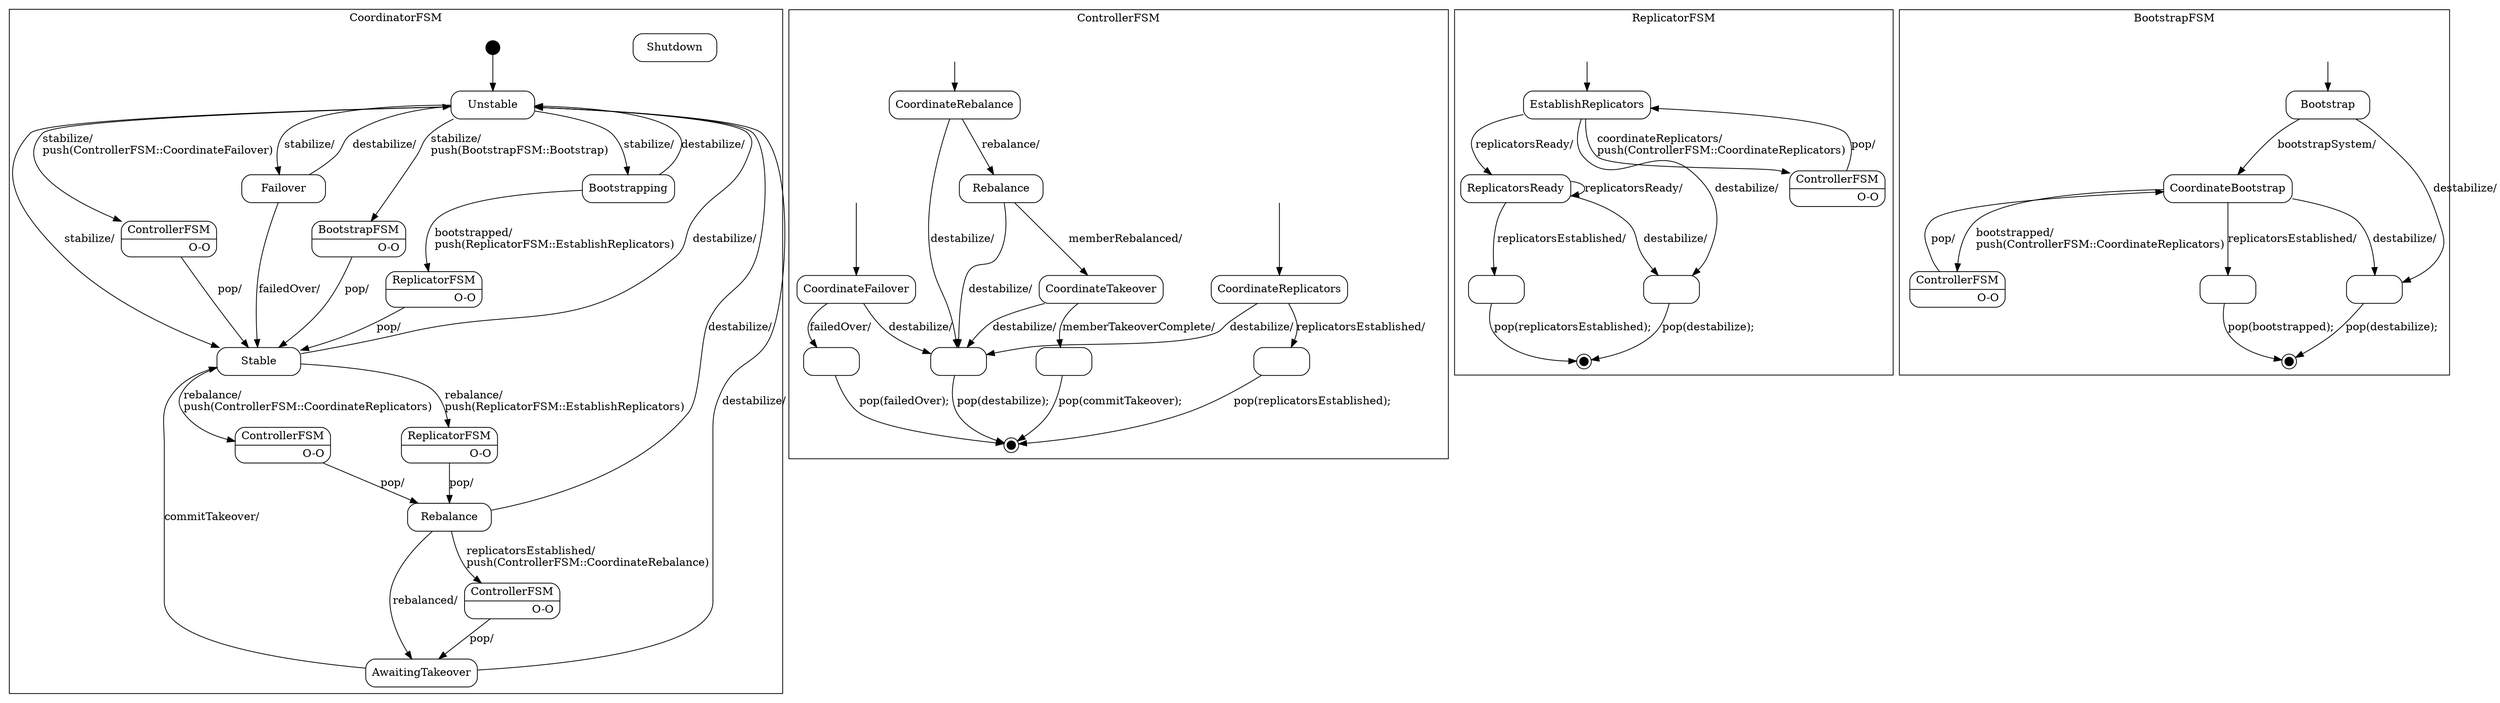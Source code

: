 digraph Coordinator {

    node
        [shape=Mrecord width=1.5];

    subgraph cluster_CoordinatorFSM {

        label="CoordinatorFSM";

        //
        // States (Nodes)
        //

        "CoordinatorFSM::Unstable"
            [label="{Unstable}"];

        "CoordinatorFSM::Stable"
            [label="{Stable}"];

        "CoordinatorFSM::Failover"
            [label="{Failover}"];

        "CoordinatorFSM::Bootstrapping"
            [label="{Bootstrapping}"];

        "CoordinatorFSM::Rebalance"
            [label="{Rebalance}"];

        "CoordinatorFSM::AwaitingTakeover"
            [label="{AwaitingTakeover}"];

        "CoordinatorFSM::Shutdown"
            [label="{Shutdown}"];

        "CoordinatorFSM::AwaitingTakeover::ControllerFSM"
            [label="{ControllerFSM|O-O\r}"]

        "CoordinatorFSM::Rebalance::ControllerFSM"
            [label="{ControllerFSM|O-O\r}"]

        "CoordinatorFSM::Stable::ReplicatorFSM"
            [label="{ReplicatorFSM|O-O\r}"]

        "CoordinatorFSM::Rebalance::ReplicatorFSM"
            [label="{ReplicatorFSM|O-O\r}"]

        "CoordinatorFSM::Stable::ControllerFSM"
            [label="{ControllerFSM|O-O\r}"]

        "CoordinatorFSM::Stable::BootstrapFSM"
            [label="{BootstrapFSM|O-O\r}"]

        "%start"
            [label="" shape=circle style=filled fillcolor=black width=0.25];

        //
        // Transitions (Edges)
        //

        "CoordinatorFSM::Unstable" -> "CoordinatorFSM::Stable::ControllerFSM"
            [label="stabilize/\lpush(ControllerFSM::CoordinateFailover)\l"];

        "CoordinatorFSM::Unstable" -> "CoordinatorFSM::Failover"
            [label="stabilize/\l"];

        "CoordinatorFSM::Unstable" -> "CoordinatorFSM::Stable::BootstrapFSM"
            [label="stabilize/\lpush(BootstrapFSM::Bootstrap)\l"];

        "CoordinatorFSM::Unstable" -> "CoordinatorFSM::Bootstrapping"
            [label="stabilize/\l"];

        "CoordinatorFSM::Unstable" -> "CoordinatorFSM::Stable"
            [label="stabilize/\l"];

        "CoordinatorFSM::Stable" -> "CoordinatorFSM::Rebalance::ControllerFSM"
            [label="rebalance/\lpush(ControllerFSM::CoordinateReplicators)\l"];

        "CoordinatorFSM::Stable" -> "CoordinatorFSM::Rebalance::ReplicatorFSM"
            [label="rebalance/\lpush(ReplicatorFSM::EstablishReplicators)\l"];

        "CoordinatorFSM::Stable" -> "CoordinatorFSM::Unstable"
            [label="destabilize/\l"];

        "CoordinatorFSM::Failover" -> "CoordinatorFSM::Stable"
            [label="failedOver/\l"];

        "CoordinatorFSM::Failover" -> "CoordinatorFSM::Unstable"
            [label="destabilize/\l"];

        "CoordinatorFSM::Bootstrapping" -> "CoordinatorFSM::Stable::ReplicatorFSM"
            [label="bootstrapped/\lpush(ReplicatorFSM::EstablishReplicators)\l"];

        "CoordinatorFSM::Bootstrapping" -> "CoordinatorFSM::Unstable"
            [label="destabilize/\l"];

        "CoordinatorFSM::Rebalance" -> "CoordinatorFSM::AwaitingTakeover::ControllerFSM"
            [label="replicatorsEstablished/\lpush(ControllerFSM::CoordinateRebalance)\l"];

        "CoordinatorFSM::Rebalance" -> "CoordinatorFSM::AwaitingTakeover"
            [label="rebalanced/\l"];

        "CoordinatorFSM::Rebalance" -> "CoordinatorFSM::Unstable"
            [label="destabilize/\l"];

        "CoordinatorFSM::AwaitingTakeover" -> "CoordinatorFSM::Stable"
            [label="commitTakeover/\l"];

        "CoordinatorFSM::AwaitingTakeover" -> "CoordinatorFSM::Unstable"
            [label="destabilize/\l"];

        "CoordinatorFSM::AwaitingTakeover::ControllerFSM" -> "CoordinatorFSM::AwaitingTakeover"
            [label="pop/"]

        "CoordinatorFSM::Rebalance::ControllerFSM" -> "CoordinatorFSM::Rebalance"
            [label="pop/"]

        "CoordinatorFSM::Stable::ReplicatorFSM" -> "CoordinatorFSM::Stable"
            [label="pop/"]

        "CoordinatorFSM::Rebalance::ReplicatorFSM" -> "CoordinatorFSM::Rebalance"
            [label="pop/"]

        "CoordinatorFSM::Stable::ControllerFSM" -> "CoordinatorFSM::Stable"
            [label="pop/"]

        "CoordinatorFSM::Stable::BootstrapFSM" -> "CoordinatorFSM::Stable"
            [label="pop/"]

        "%start" -> "CoordinatorFSM::Unstable"
    }

    subgraph cluster_ControllerFSM {

        label="ControllerFSM";

        //
        // States (Nodes)
        //

        "ControllerFSM::CoordinateFailover"
            [label="{CoordinateFailover}"];

        "ControllerFSM::CoordinateReplicators"
            [label="{CoordinateReplicators}"];

        "ControllerFSM::CoordinateRebalance"
            [label="{CoordinateRebalance}"];

        "ControllerFSM::Rebalance"
            [label="{Rebalance}"];

        "ControllerFSM::CoordinateTakeover"
            [label="{CoordinateTakeover}"];

        "ControllerFSM::pop(destabilize)"
            [label="" width=1]

        "ControllerFSM::pop(commitTakeover)"
            [label="" width=1]

        "ControllerFSM::pop(replicatorsEstablished)"
            [label="" width=1]

        "ControllerFSM::pop(failedOver)"
            [label="" width=1]

        "ControllerFSM::%end"
            [label="" shape=doublecircle style=filled fillcolor=black width=0.15];

        "push(ControllerFSM::CoordinateRebalance)"
            [label="" shape=plaintext];

        "push(ControllerFSM::CoordinateReplicators)"
            [label="" shape=plaintext];

        "push(ControllerFSM::CoordinateFailover)"
            [label="" shape=plaintext];

        //
        // Transitions (Edges)
        //

        "ControllerFSM::CoordinateFailover" -> "ControllerFSM::pop(failedOver)"
            [label="failedOver/\l"];

        "ControllerFSM::CoordinateFailover" -> "ControllerFSM::pop(destabilize)"
            [label="destabilize/\l"];

        "ControllerFSM::CoordinateReplicators" -> "ControllerFSM::pop(replicatorsEstablished)"
            [label="replicatorsEstablished/\l"];

        "ControllerFSM::CoordinateReplicators" -> "ControllerFSM::pop(destabilize)"
            [label="destabilize/\l"];

        "ControllerFSM::CoordinateRebalance" -> "ControllerFSM::Rebalance"
            [label="rebalance/\l"];

        "ControllerFSM::CoordinateRebalance" -> "ControllerFSM::pop(destabilize)"
            [label="destabilize/\l"];

        "ControllerFSM::Rebalance" -> "ControllerFSM::CoordinateTakeover"
            [label="memberRebalanced/\l"];

        "ControllerFSM::Rebalance" -> "ControllerFSM::pop(destabilize)"
            [label="destabilize/\l"];

        "ControllerFSM::CoordinateTakeover" -> "ControllerFSM::pop(commitTakeover)"
            [label="memberTakeoverComplete/\l"];

        "ControllerFSM::CoordinateTakeover" -> "ControllerFSM::pop(destabilize)"
            [label="destabilize/\l"];

        "ControllerFSM::pop(destabilize)" -> "ControllerFSM::%end"
            [label="pop(destabilize);\l"];

        "ControllerFSM::pop(commitTakeover)" -> "ControllerFSM::%end"
            [label="pop(commitTakeover);\l"];

        "ControllerFSM::pop(replicatorsEstablished)" -> "ControllerFSM::%end"
            [label="pop(replicatorsEstablished);\l"];

        "ControllerFSM::pop(failedOver)" -> "ControllerFSM::%end"
            [label="pop(failedOver);\l"];

        "push(ControllerFSM::CoordinateRebalance)" -> "ControllerFSM::CoordinateRebalance"
            [arrowtail=odot];

        "push(ControllerFSM::CoordinateReplicators)" -> "ControllerFSM::CoordinateReplicators"
            [arrowtail=odot];

        "push(ControllerFSM::CoordinateFailover)" -> "ControllerFSM::CoordinateFailover"
            [arrowtail=odot];
    }

    subgraph cluster_ReplicatorFSM {

        label="ReplicatorFSM";

        //
        // States (Nodes)
        //

        "ReplicatorFSM::EstablishReplicators"
            [label="{EstablishReplicators}"];

        "ReplicatorFSM::ReplicatorsReady"
            [label="{ReplicatorsReady}"];

        "ReplicatorFSM::pop(destabilize)"
            [label="" width=1]

        "ReplicatorFSM::pop(replicatorsEstablished)"
            [label="" width=1]

        "ReplicatorFSM::%end"
            [label="" shape=doublecircle style=filled fillcolor=black width=0.15];

        "ReplicatorFSM::EstablishReplicators::ControllerFSM"
            [label="{ControllerFSM|O-O\r}"]

        "push(ReplicatorFSM::EstablishReplicators)"
            [label="" shape=plaintext];

        //
        // Transitions (Edges)
        //

        "ReplicatorFSM::EstablishReplicators" -> "ReplicatorFSM::EstablishReplicators::ControllerFSM"
            [label="coordinateReplicators/\lpush(ControllerFSM::CoordinateReplicators)\l"];

        "ReplicatorFSM::EstablishReplicators" -> "ReplicatorFSM::ReplicatorsReady"
            [label="replicatorsReady/\l"];

        "ReplicatorFSM::EstablishReplicators" -> "ReplicatorFSM::pop(destabilize)"
            [label="destabilize/\l"];

        "ReplicatorFSM::ReplicatorsReady" -> "ReplicatorFSM::pop(replicatorsEstablished)"
            [label="replicatorsEstablished/\l"];

        "ReplicatorFSM::ReplicatorsReady" -> "ReplicatorFSM::ReplicatorsReady"
            [label="replicatorsReady/\l"];

        "ReplicatorFSM::ReplicatorsReady" -> "ReplicatorFSM::pop(destabilize)"
            [label="destabilize/\l"];

        "ReplicatorFSM::pop(destabilize)" -> "ReplicatorFSM::%end"
            [label="pop(destabilize);\l"];

        "ReplicatorFSM::pop(replicatorsEstablished)" -> "ReplicatorFSM::%end"
            [label="pop(replicatorsEstablished);\l"];

        "ReplicatorFSM::EstablishReplicators::ControllerFSM" -> "ReplicatorFSM::EstablishReplicators"
            [label="pop/"]

        "push(ReplicatorFSM::EstablishReplicators)" -> "ReplicatorFSM::EstablishReplicators"
            [arrowtail=odot];
    }

    subgraph cluster_BootstrapFSM {

        label="BootstrapFSM";

        //
        // States (Nodes)
        //

        "BootstrapFSM::Bootstrap"
            [label="{Bootstrap}"];

        "BootstrapFSM::CoordinateBootstrap"
            [label="{CoordinateBootstrap}"];

        "BootstrapFSM::pop(destabilize)"
            [label="" width=1]

        "BootstrapFSM::pop(bootstrapped)"
            [label="" width=1]

        "BootstrapFSM::%end"
            [label="" shape=doublecircle style=filled fillcolor=black width=0.15];

        "BootstrapFSM::CoordinateBootstrap::ControllerFSM"
            [label="{ControllerFSM|O-O\r}"]

        "push(BootstrapFSM::Bootstrap)"
            [label="" shape=plaintext];

        //
        // Transitions (Edges)
        //

        "BootstrapFSM::Bootstrap" -> "BootstrapFSM::CoordinateBootstrap"
            [label="bootstrapSystem/\l"];

        "BootstrapFSM::Bootstrap" -> "BootstrapFSM::pop(destabilize)"
            [label="destabilize/\l"];

        "BootstrapFSM::CoordinateBootstrap" -> "BootstrapFSM::CoordinateBootstrap::ControllerFSM"
            [label="bootstrapped/\lpush(ControllerFSM::CoordinateReplicators)\l"];

        "BootstrapFSM::CoordinateBootstrap" -> "BootstrapFSM::pop(bootstrapped)"
            [label="replicatorsEstablished/\l"];

        "BootstrapFSM::CoordinateBootstrap" -> "BootstrapFSM::pop(destabilize)"
            [label="destabilize/\l"];

        "BootstrapFSM::pop(destabilize)" -> "BootstrapFSM::%end"
            [label="pop(destabilize);\l"];

        "BootstrapFSM::pop(bootstrapped)" -> "BootstrapFSM::%end"
            [label="pop(bootstrapped);\l"];

        "BootstrapFSM::CoordinateBootstrap::ControllerFSM" -> "BootstrapFSM::CoordinateBootstrap"
            [label="pop/"]

        "push(BootstrapFSM::Bootstrap)" -> "BootstrapFSM::Bootstrap"
            [arrowtail=odot];
    }

}

